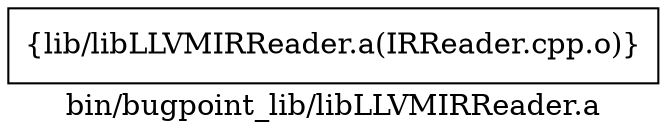 digraph "bin/bugpoint_lib/libLLVMIRReader.a" {
	label="bin/bugpoint_lib/libLLVMIRReader.a";
	rankdir=LR;

	Node0x560f26cfc258 [shape=record,shape=box,group=0,label="{lib/libLLVMIRReader.a(IRReader.cpp.o)}"];
}
